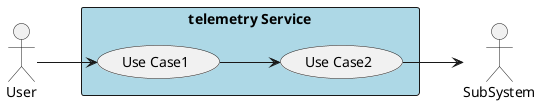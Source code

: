@startuml

left to right direction

actor :User:
actor :SubSystem:


rectangle "telemetry Service" #lightblue {
    UseCase UC1  as "Use Case1"
    UseCase UC2  as "Use Case2"

    User --> UC1
    UC1 --> UC2
    UC2 --> SubSystem
}

@enduml
